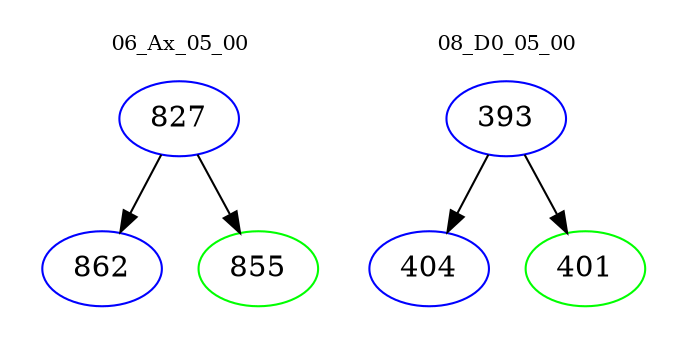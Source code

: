 digraph{
subgraph cluster_0 {
color = white
label = "06_Ax_05_00";
fontsize=10;
T0_827 [label="827", color="blue"]
T0_827 -> T0_862 [color="black"]
T0_862 [label="862", color="blue"]
T0_827 -> T0_855 [color="black"]
T0_855 [label="855", color="green"]
}
subgraph cluster_1 {
color = white
label = "08_D0_05_00";
fontsize=10;
T1_393 [label="393", color="blue"]
T1_393 -> T1_404 [color="black"]
T1_404 [label="404", color="blue"]
T1_393 -> T1_401 [color="black"]
T1_401 [label="401", color="green"]
}
}
